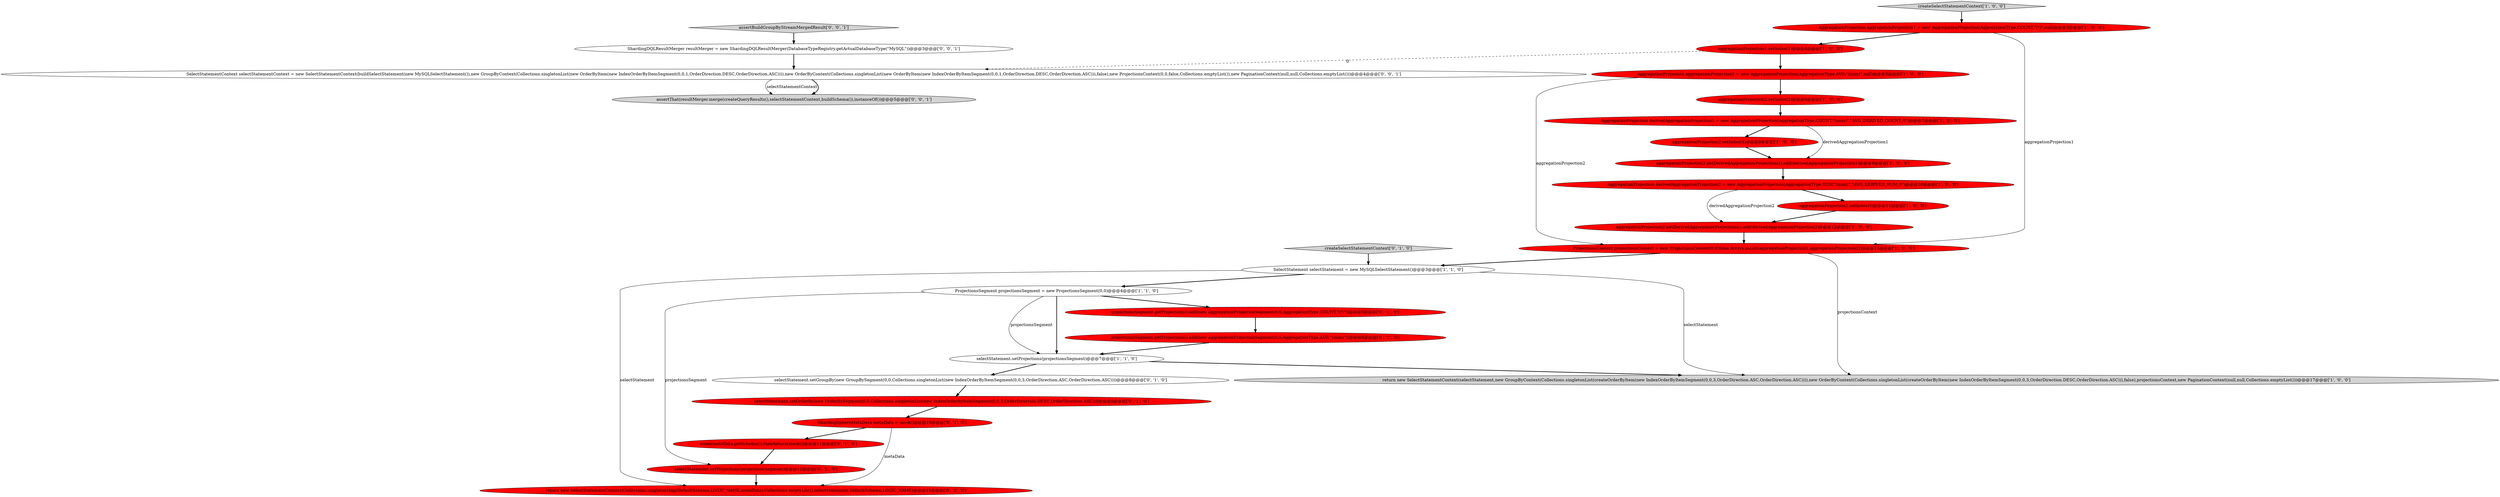digraph {
18 [style = filled, label = "projectionsSegment.getProjections().add(new AggregationProjectionSegment(0,0,AggregationType.AVG,\"(num)\"))@@@6@@@['0', '1', '0']", fillcolor = red, shape = ellipse image = "AAA1AAABBB2BBB"];
1 [style = filled, label = "return new SelectStatementContext(selectStatement,new GroupByContext(Collections.singletonList(createOrderByItem(new IndexOrderByItemSegment(0,0,3,OrderDirection.ASC,OrderDirection.ASC)))),new OrderByContext(Collections.singletonList(createOrderByItem(new IndexOrderByItemSegment(0,0,3,OrderDirection.DESC,OrderDirection.ASC))),false),projectionsContext,new PaginationContext(null,null,Collections.emptyList()))@@@17@@@['1', '0', '0']", fillcolor = lightgray, shape = ellipse image = "AAA0AAABBB1BBB"];
6 [style = filled, label = "selectStatement.setProjections(projectionsSegment)@@@7@@@['1', '1', '0']", fillcolor = white, shape = ellipse image = "AAA0AAABBB1BBB"];
5 [style = filled, label = "aggregationProjection2.setIndex(5)@@@11@@@['1', '0', '0']", fillcolor = red, shape = ellipse image = "AAA1AAABBB1BBB"];
7 [style = filled, label = "AggregationProjection aggregationProjection1 = new AggregationProjection(AggregationType.COUNT,\"(*)\",null)@@@3@@@['1', '0', '0']", fillcolor = red, shape = ellipse image = "AAA1AAABBB1BBB"];
25 [style = filled, label = "SelectStatementContext selectStatementContext = new SelectStatementContext(buildSelectStatement(new MySQLSelectStatement()),new GroupByContext(Collections.singletonList(new OrderByItem(new IndexOrderByItemSegment(0,0,1,OrderDirection.DESC,OrderDirection.ASC)))),new OrderByContext(Collections.singletonList(new OrderByItem(new IndexOrderByItemSegment(0,0,1,OrderDirection.DESC,OrderDirection.ASC))),false),new ProjectionsContext(0,0,false,Collections.emptyList()),new PaginationContext(null,null,Collections.emptyList()))@@@4@@@['0', '0', '1']", fillcolor = white, shape = ellipse image = "AAA0AAABBB3BBB"];
17 [style = filled, label = "ShardingSphereMetaData metaData = mock()@@@10@@@['0', '1', '0']", fillcolor = red, shape = ellipse image = "AAA1AAABBB2BBB"];
19 [style = filled, label = "when(metaData.getSchema()).thenReturn(mock())@@@11@@@['0', '1', '0']", fillcolor = red, shape = ellipse image = "AAA1AAABBB2BBB"];
26 [style = filled, label = "ShardingDQLResultMerger resultMerger = new ShardingDQLResultMerger(DatabaseTypeRegistry.getActualDatabaseType(\"MySQL\"))@@@3@@@['0', '0', '1']", fillcolor = white, shape = ellipse image = "AAA0AAABBB3BBB"];
27 [style = filled, label = "assertThat(resultMerger.merge(createQueryResults(),selectStatementContext,buildSchema()),instanceOf())@@@5@@@['0', '0', '1']", fillcolor = lightgray, shape = ellipse image = "AAA0AAABBB3BBB"];
14 [style = filled, label = "ProjectionsSegment projectionsSegment = new ProjectionsSegment(0,0)@@@4@@@['1', '1', '0']", fillcolor = white, shape = ellipse image = "AAA0AAABBB1BBB"];
4 [style = filled, label = "AggregationProjection aggregationProjection2 = new AggregationProjection(AggregationType.AVG,\"(num)\",null)@@@5@@@['1', '0', '0']", fillcolor = red, shape = ellipse image = "AAA1AAABBB1BBB"];
2 [style = filled, label = "ProjectionsContext projectionsContext = new ProjectionsContext(0,0,false,Arrays.asList(aggregationProjection1,aggregationProjection2))@@@13@@@['1', '0', '0']", fillcolor = red, shape = ellipse image = "AAA1AAABBB1BBB"];
16 [style = filled, label = "selectStatement.setGroupBy(new GroupBySegment(0,0,Collections.singletonList(new IndexOrderByItemSegment(0,0,3,OrderDirection.ASC,OrderDirection.ASC))))@@@8@@@['0', '1', '0']", fillcolor = white, shape = ellipse image = "AAA0AAABBB2BBB"];
15 [style = filled, label = "aggregationProjection2.setIndex(2)@@@6@@@['1', '0', '0']", fillcolor = red, shape = ellipse image = "AAA1AAABBB1BBB"];
12 [style = filled, label = "AggregationProjection derivedAggregationProjection2 = new AggregationProjection(AggregationType.SUM,\"(num)\",\"AVG_DERIVED_SUM_0\")@@@10@@@['1', '0', '0']", fillcolor = red, shape = ellipse image = "AAA1AAABBB1BBB"];
28 [style = filled, label = "assertBuildGroupByStreamMergedResult['0', '0', '1']", fillcolor = lightgray, shape = diamond image = "AAA0AAABBB3BBB"];
13 [style = filled, label = "aggregationProjection2.getDerivedAggregationProjections().add(derivedAggregationProjection1)@@@9@@@['1', '0', '0']", fillcolor = red, shape = ellipse image = "AAA1AAABBB1BBB"];
20 [style = filled, label = "selectStatement.setOrderBy(new OrderBySegment(0,0,Collections.singletonList(new IndexOrderByItemSegment(0,0,3,OrderDirection.DESC,OrderDirection.ASC))))@@@9@@@['0', '1', '0']", fillcolor = red, shape = ellipse image = "AAA1AAABBB2BBB"];
0 [style = filled, label = "aggregationProjection2.getDerivedAggregationProjections().add(derivedAggregationProjection2)@@@12@@@['1', '0', '0']", fillcolor = red, shape = ellipse image = "AAA1AAABBB1BBB"];
3 [style = filled, label = "aggregationProjection1.setIndex(1)@@@4@@@['1', '0', '0']", fillcolor = red, shape = ellipse image = "AAA1AAABBB1BBB"];
24 [style = filled, label = "selectStatement.setProjections(projectionsSegment)@@@12@@@['0', '1', '0']", fillcolor = red, shape = ellipse image = "AAA1AAABBB2BBB"];
9 [style = filled, label = "aggregationProjection2.setIndex(4)@@@8@@@['1', '0', '0']", fillcolor = red, shape = ellipse image = "AAA1AAABBB1BBB"];
8 [style = filled, label = "AggregationProjection derivedAggregationProjection1 = new AggregationProjection(AggregationType.COUNT,\"(num)\",\"AVG_DERIVED_COUNT_0\")@@@7@@@['1', '0', '0']", fillcolor = red, shape = ellipse image = "AAA1AAABBB1BBB"];
21 [style = filled, label = "return new SelectStatementContext(Collections.singletonMap(DefaultSchema.LOGIC_NAME,metaData),Collections.emptyList(),selectStatement,DefaultSchema.LOGIC_NAME)@@@13@@@['0', '1', '0']", fillcolor = red, shape = ellipse image = "AAA1AAABBB2BBB"];
10 [style = filled, label = "SelectStatement selectStatement = new MySQLSelectStatement()@@@3@@@['1', '1', '0']", fillcolor = white, shape = ellipse image = "AAA0AAABBB1BBB"];
11 [style = filled, label = "createSelectStatementContext['1', '0', '0']", fillcolor = lightgray, shape = diamond image = "AAA0AAABBB1BBB"];
22 [style = filled, label = "createSelectStatementContext['0', '1', '0']", fillcolor = lightgray, shape = diamond image = "AAA0AAABBB2BBB"];
23 [style = filled, label = "projectionsSegment.getProjections().add(new AggregationProjectionSegment(0,0,AggregationType.COUNT,\"(*)\"))@@@5@@@['0', '1', '0']", fillcolor = red, shape = ellipse image = "AAA1AAABBB2BBB"];
20->17 [style = bold, label=""];
12->5 [style = bold, label=""];
10->14 [style = bold, label=""];
26->25 [style = bold, label=""];
0->2 [style = bold, label=""];
4->15 [style = bold, label=""];
10->1 [style = solid, label="selectStatement"];
28->26 [style = bold, label=""];
2->10 [style = bold, label=""];
14->6 [style = solid, label="projectionsSegment"];
3->4 [style = bold, label=""];
8->13 [style = solid, label="derivedAggregationProjection1"];
17->19 [style = bold, label=""];
4->2 [style = solid, label="aggregationProjection2"];
7->3 [style = bold, label=""];
19->24 [style = bold, label=""];
25->27 [style = solid, label="selectStatementContext"];
25->27 [style = bold, label=""];
6->1 [style = bold, label=""];
13->12 [style = bold, label=""];
14->23 [style = bold, label=""];
5->0 [style = bold, label=""];
24->21 [style = bold, label=""];
18->6 [style = bold, label=""];
6->16 [style = bold, label=""];
12->0 [style = solid, label="derivedAggregationProjection2"];
8->9 [style = bold, label=""];
22->10 [style = bold, label=""];
10->21 [style = solid, label="selectStatement"];
7->2 [style = solid, label="aggregationProjection1"];
2->1 [style = solid, label="projectionsContext"];
16->20 [style = bold, label=""];
15->8 [style = bold, label=""];
14->6 [style = bold, label=""];
11->7 [style = bold, label=""];
23->18 [style = bold, label=""];
17->21 [style = solid, label="metaData"];
14->24 [style = solid, label="projectionsSegment"];
9->13 [style = bold, label=""];
3->25 [style = dashed, label="0"];
}
